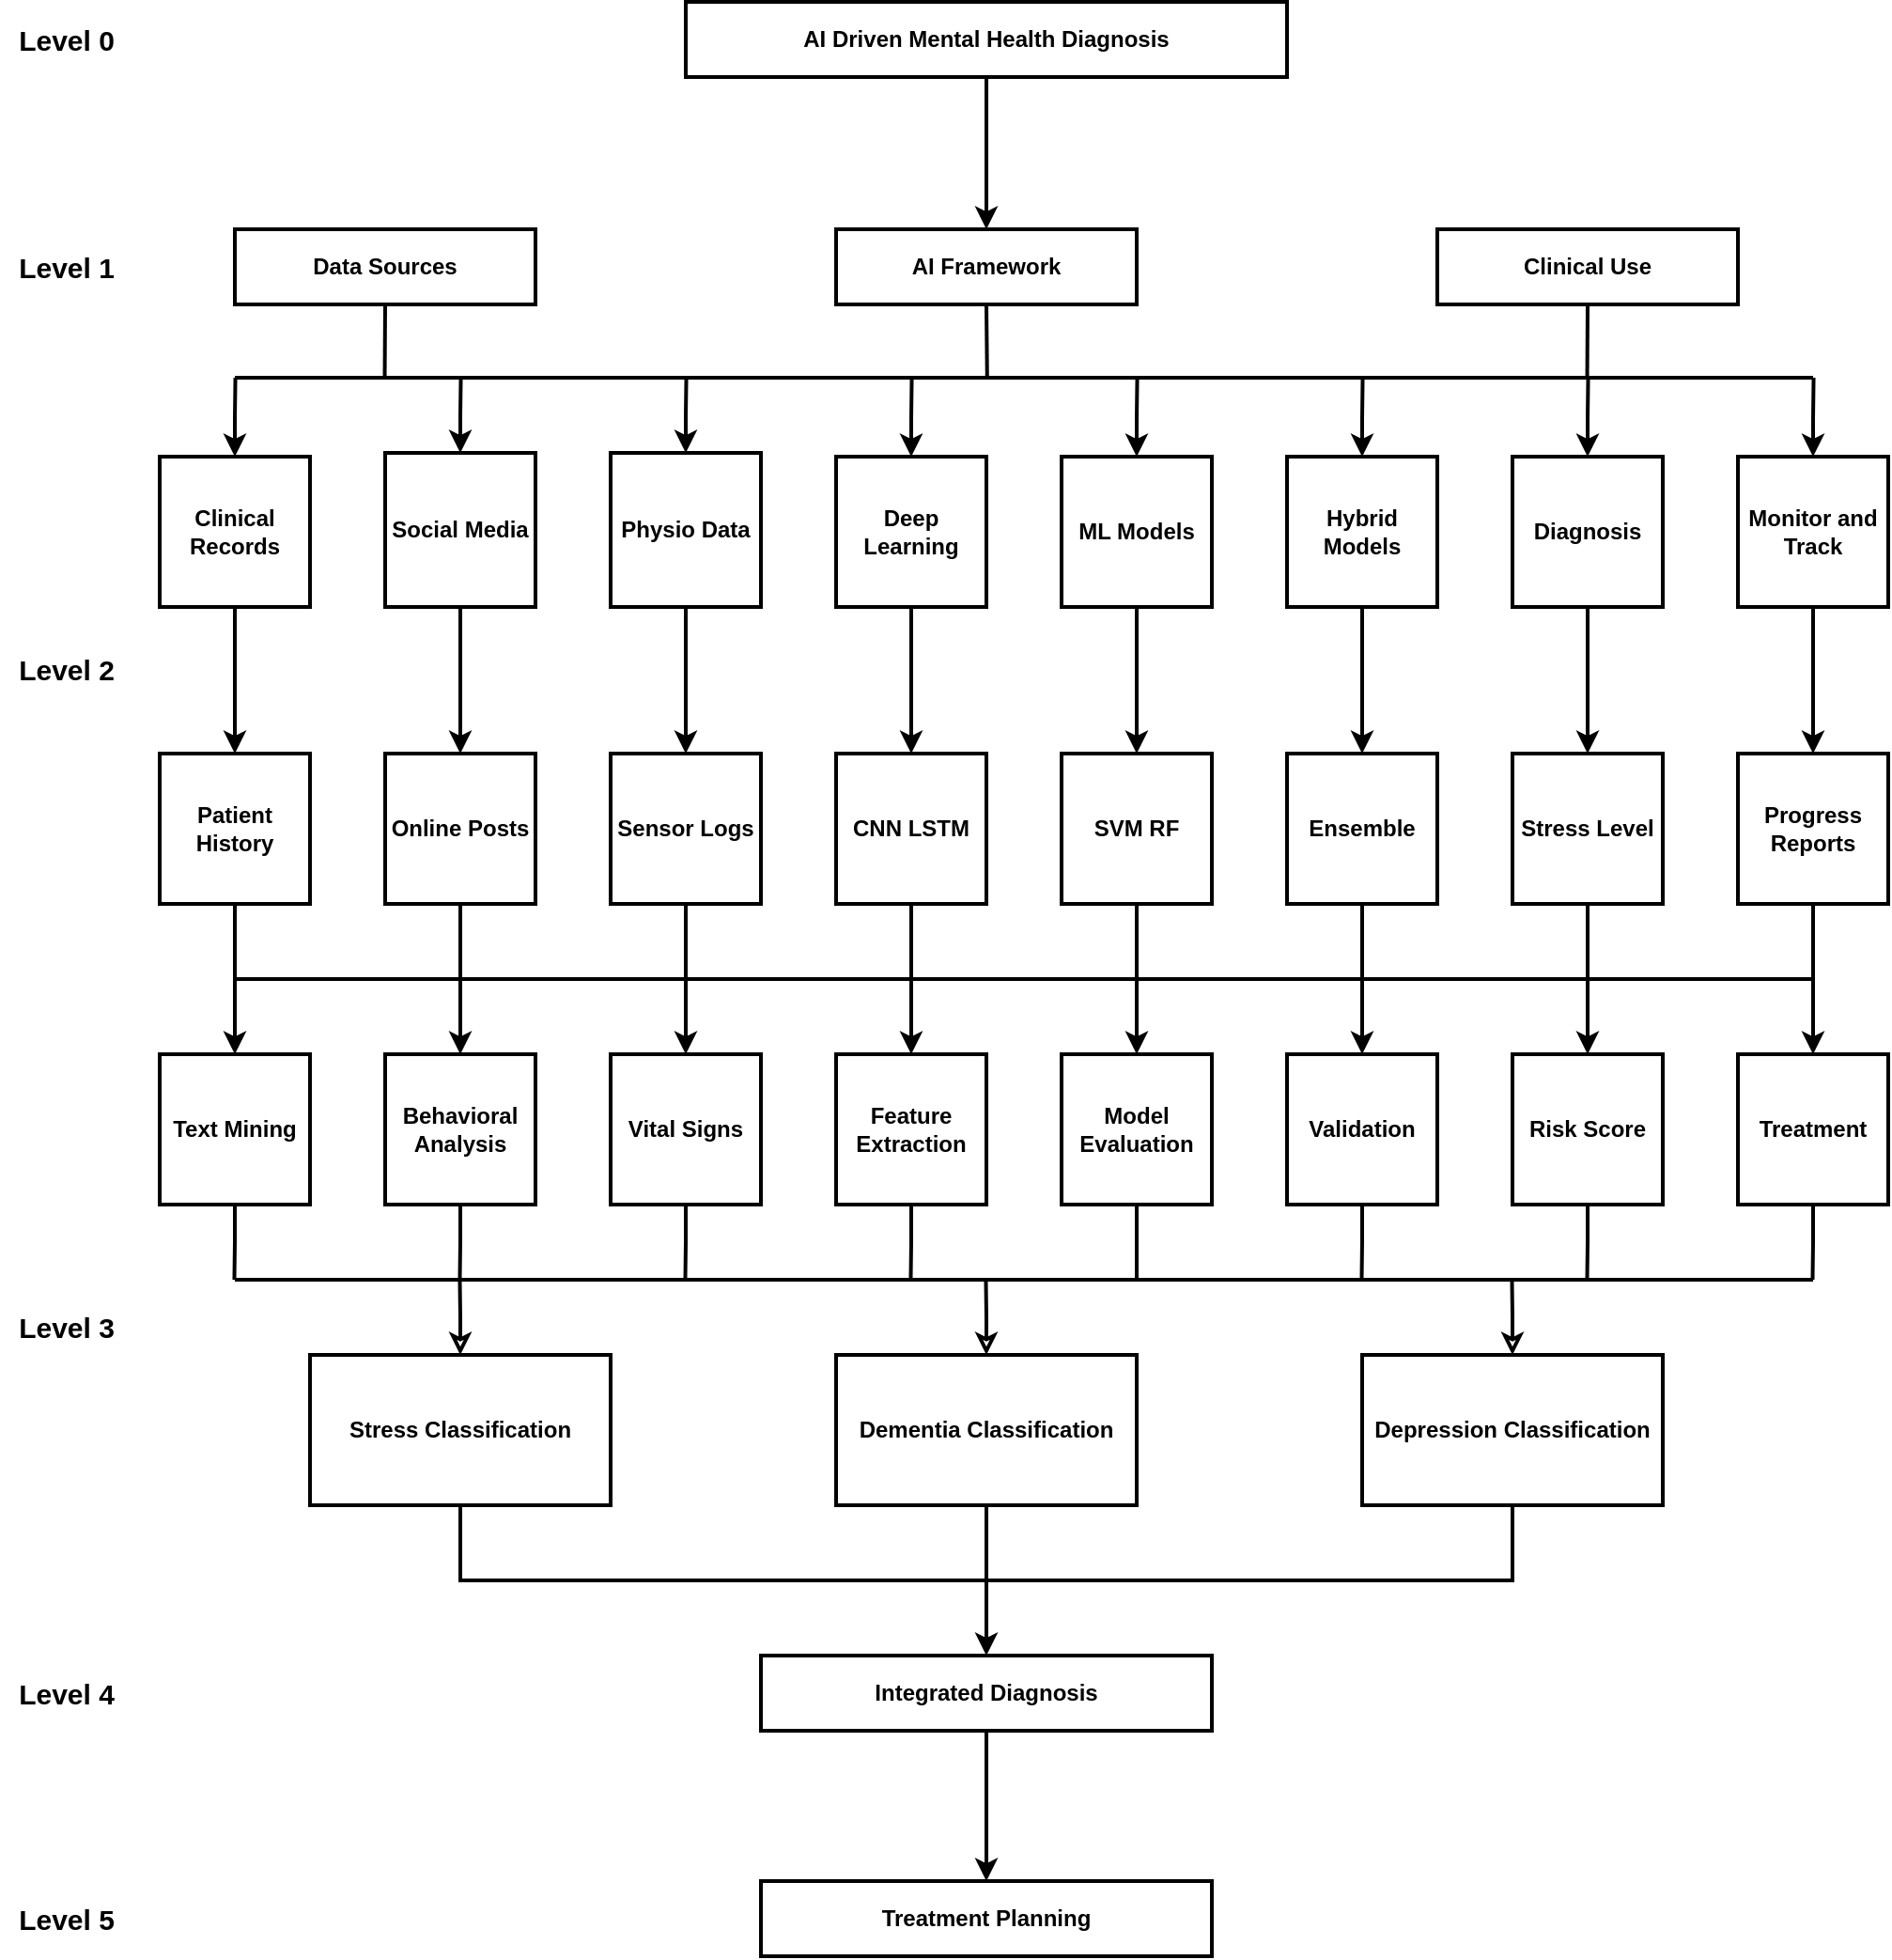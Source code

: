 <mxfile version="26.0.16">
  <diagram name="Page-1" id="wCJP9mL3nlP1UiXyXOGK">
    <mxGraphModel dx="1852" dy="531" grid="1" gridSize="10" guides="1" tooltips="1" connect="1" arrows="1" fold="1" page="1" pageScale="1" pageWidth="850" pageHeight="1100" math="0" shadow="0">
      <root>
        <mxCell id="0" />
        <mxCell id="1" parent="0" />
        <mxCell id="fVlxTWabOysDtFiflhQX-40" style="edgeStyle=orthogonalEdgeStyle;rounded=0;orthogonalLoop=1;jettySize=auto;html=1;exitX=0.5;exitY=1;exitDx=0;exitDy=0;entryX=0.5;entryY=0;entryDx=0;entryDy=0;strokeWidth=2;fontStyle=1" parent="1" source="fVlxTWabOysDtFiflhQX-1" target="fVlxTWabOysDtFiflhQX-3" edge="1">
          <mxGeometry relative="1" as="geometry" />
        </mxCell>
        <mxCell id="fVlxTWabOysDtFiflhQX-1" value="AI Driven Mental Health Diagnosis" style="rounded=0;whiteSpace=wrap;html=1;strokeWidth=2;fontStyle=1" parent="1" vertex="1">
          <mxGeometry x="360" y="80" width="320" height="40" as="geometry" />
        </mxCell>
        <mxCell id="fVlxTWabOysDtFiflhQX-51" style="edgeStyle=orthogonalEdgeStyle;rounded=0;orthogonalLoop=1;jettySize=auto;html=1;exitX=0.5;exitY=1;exitDx=0;exitDy=0;endArrow=none;startFill=0;strokeWidth=2;" parent="1" source="fVlxTWabOysDtFiflhQX-2" edge="1">
          <mxGeometry relative="1" as="geometry">
            <mxPoint x="199.769" y="280" as="targetPoint" />
          </mxGeometry>
        </mxCell>
        <mxCell id="fVlxTWabOysDtFiflhQX-2" value="Data Sources" style="whiteSpace=wrap;html=1;strokeWidth=2;fontStyle=1" parent="1" vertex="1">
          <mxGeometry x="120" y="201" width="160" height="40" as="geometry" />
        </mxCell>
        <mxCell id="fVlxTWabOysDtFiflhQX-46" style="edgeStyle=orthogonalEdgeStyle;rounded=0;orthogonalLoop=1;jettySize=auto;html=1;exitX=0.5;exitY=1;exitDx=0;exitDy=0;endArrow=none;startFill=0;strokeWidth=2;" parent="1" source="fVlxTWabOysDtFiflhQX-3" edge="1">
          <mxGeometry relative="1" as="geometry">
            <mxPoint x="520.4" y="280" as="targetPoint" />
          </mxGeometry>
        </mxCell>
        <mxCell id="fVlxTWabOysDtFiflhQX-3" value="AI Framework" style="whiteSpace=wrap;html=1;strokeWidth=2;fontStyle=1" parent="1" vertex="1">
          <mxGeometry x="440" y="201" width="160" height="40" as="geometry" />
        </mxCell>
        <mxCell id="fVlxTWabOysDtFiflhQX-52" style="edgeStyle=orthogonalEdgeStyle;rounded=0;orthogonalLoop=1;jettySize=auto;html=1;exitX=0.5;exitY=1;exitDx=0;exitDy=0;endArrow=none;startFill=0;strokeWidth=2;" parent="1" source="fVlxTWabOysDtFiflhQX-4" edge="1">
          <mxGeometry relative="1" as="geometry">
            <mxPoint x="839.769" y="280" as="targetPoint" />
          </mxGeometry>
        </mxCell>
        <mxCell id="fVlxTWabOysDtFiflhQX-4" value="Clinical Use" style="whiteSpace=wrap;html=1;strokeWidth=2;fontStyle=1" parent="1" vertex="1">
          <mxGeometry x="760" y="201" width="160" height="40" as="geometry" />
        </mxCell>
        <mxCell id="fVlxTWabOysDtFiflhQX-53" style="edgeStyle=orthogonalEdgeStyle;rounded=0;orthogonalLoop=1;jettySize=auto;html=1;exitX=0.5;exitY=1;exitDx=0;exitDy=0;entryX=0.5;entryY=0;entryDx=0;entryDy=0;strokeWidth=2;" parent="1" source="fVlxTWabOysDtFiflhQX-5" target="fVlxTWabOysDtFiflhQX-13" edge="1">
          <mxGeometry relative="1" as="geometry" />
        </mxCell>
        <mxCell id="fVlxTWabOysDtFiflhQX-78" style="edgeStyle=orthogonalEdgeStyle;rounded=0;orthogonalLoop=1;jettySize=auto;html=1;exitX=0.5;exitY=0;exitDx=0;exitDy=0;startArrow=classic;startFill=1;endArrow=none;strokeWidth=2;" parent="1" source="fVlxTWabOysDtFiflhQX-5" edge="1">
          <mxGeometry relative="1" as="geometry">
            <mxPoint x="120.273" y="280" as="targetPoint" />
          </mxGeometry>
        </mxCell>
        <mxCell id="fVlxTWabOysDtFiflhQX-5" value="Clinical Records" style="whiteSpace=wrap;html=1;strokeWidth=2;fontStyle=1" parent="1" vertex="1">
          <mxGeometry x="80" y="322" width="80" height="80" as="geometry" />
        </mxCell>
        <mxCell id="fVlxTWabOysDtFiflhQX-54" style="edgeStyle=orthogonalEdgeStyle;rounded=0;orthogonalLoop=1;jettySize=auto;html=1;exitX=0.5;exitY=1;exitDx=0;exitDy=0;entryX=0.5;entryY=0;entryDx=0;entryDy=0;strokeWidth=2;" parent="1" source="fVlxTWabOysDtFiflhQX-6" target="fVlxTWabOysDtFiflhQX-14" edge="1">
          <mxGeometry relative="1" as="geometry" />
        </mxCell>
        <mxCell id="fVlxTWabOysDtFiflhQX-79" style="edgeStyle=orthogonalEdgeStyle;rounded=0;orthogonalLoop=1;jettySize=auto;html=1;exitX=0.5;exitY=0;exitDx=0;exitDy=0;startArrow=classic;startFill=1;endArrow=none;strokeWidth=2;" parent="1" source="fVlxTWabOysDtFiflhQX-6" edge="1">
          <mxGeometry relative="1" as="geometry">
            <mxPoint x="240.273" y="280" as="targetPoint" />
          </mxGeometry>
        </mxCell>
        <mxCell id="fVlxTWabOysDtFiflhQX-6" value="Social Media" style="whiteSpace=wrap;html=1;strokeWidth=2;fontStyle=1" parent="1" vertex="1">
          <mxGeometry x="200" y="320" width="80" height="82" as="geometry" />
        </mxCell>
        <mxCell id="fVlxTWabOysDtFiflhQX-55" style="edgeStyle=orthogonalEdgeStyle;rounded=0;orthogonalLoop=1;jettySize=auto;html=1;exitX=0.5;exitY=1;exitDx=0;exitDy=0;entryX=0.5;entryY=0;entryDx=0;entryDy=0;strokeWidth=2;" parent="1" source="fVlxTWabOysDtFiflhQX-7" target="fVlxTWabOysDtFiflhQX-15" edge="1">
          <mxGeometry relative="1" as="geometry" />
        </mxCell>
        <mxCell id="fVlxTWabOysDtFiflhQX-80" style="edgeStyle=orthogonalEdgeStyle;rounded=0;orthogonalLoop=1;jettySize=auto;html=1;exitX=0.5;exitY=0;exitDx=0;exitDy=0;startArrow=classic;startFill=1;endArrow=none;strokeWidth=2;" parent="1" source="fVlxTWabOysDtFiflhQX-7" edge="1">
          <mxGeometry relative="1" as="geometry">
            <mxPoint x="360.273" y="280" as="targetPoint" />
          </mxGeometry>
        </mxCell>
        <mxCell id="fVlxTWabOysDtFiflhQX-7" value="Physio Data" style="whiteSpace=wrap;html=1;strokeWidth=2;fontStyle=1" parent="1" vertex="1">
          <mxGeometry x="320" y="320" width="80" height="82" as="geometry" />
        </mxCell>
        <mxCell id="fVlxTWabOysDtFiflhQX-56" style="edgeStyle=orthogonalEdgeStyle;rounded=0;orthogonalLoop=1;jettySize=auto;html=1;exitX=0.5;exitY=1;exitDx=0;exitDy=0;entryX=0.5;entryY=0;entryDx=0;entryDy=0;strokeWidth=2;" parent="1" source="fVlxTWabOysDtFiflhQX-8" target="fVlxTWabOysDtFiflhQX-16" edge="1">
          <mxGeometry relative="1" as="geometry" />
        </mxCell>
        <mxCell id="fVlxTWabOysDtFiflhQX-81" style="edgeStyle=orthogonalEdgeStyle;rounded=0;orthogonalLoop=1;jettySize=auto;html=1;exitX=0.5;exitY=0;exitDx=0;exitDy=0;startArrow=classic;startFill=1;endArrow=none;strokeWidth=2;" parent="1" source="fVlxTWabOysDtFiflhQX-8" edge="1">
          <mxGeometry relative="1" as="geometry">
            <mxPoint x="480.273" y="280" as="targetPoint" />
          </mxGeometry>
        </mxCell>
        <mxCell id="fVlxTWabOysDtFiflhQX-8" value="Deep Learning" style="whiteSpace=wrap;html=1;strokeWidth=2;fontStyle=1" parent="1" vertex="1">
          <mxGeometry x="440" y="322" width="80" height="80" as="geometry" />
        </mxCell>
        <mxCell id="fVlxTWabOysDtFiflhQX-57" style="edgeStyle=orthogonalEdgeStyle;rounded=0;orthogonalLoop=1;jettySize=auto;html=1;exitX=0.5;exitY=1;exitDx=0;exitDy=0;entryX=0.5;entryY=0;entryDx=0;entryDy=0;strokeWidth=2;" parent="1" source="fVlxTWabOysDtFiflhQX-9" target="fVlxTWabOysDtFiflhQX-17" edge="1">
          <mxGeometry relative="1" as="geometry" />
        </mxCell>
        <mxCell id="fVlxTWabOysDtFiflhQX-82" style="edgeStyle=orthogonalEdgeStyle;rounded=0;orthogonalLoop=1;jettySize=auto;html=1;exitX=0.5;exitY=0;exitDx=0;exitDy=0;startArrow=classic;startFill=1;endArrow=none;strokeWidth=2;" parent="1" source="fVlxTWabOysDtFiflhQX-9" edge="1">
          <mxGeometry relative="1" as="geometry">
            <mxPoint x="600.273" y="280" as="targetPoint" />
          </mxGeometry>
        </mxCell>
        <mxCell id="fVlxTWabOysDtFiflhQX-9" value="ML Models" style="whiteSpace=wrap;html=1;strokeWidth=2;fontStyle=1" parent="1" vertex="1">
          <mxGeometry x="560" y="322" width="80" height="80" as="geometry" />
        </mxCell>
        <mxCell id="fVlxTWabOysDtFiflhQX-58" style="edgeStyle=orthogonalEdgeStyle;rounded=0;orthogonalLoop=1;jettySize=auto;html=1;exitX=0.5;exitY=1;exitDx=0;exitDy=0;entryX=0.5;entryY=0;entryDx=0;entryDy=0;strokeWidth=2;" parent="1" source="fVlxTWabOysDtFiflhQX-10" target="fVlxTWabOysDtFiflhQX-18" edge="1">
          <mxGeometry relative="1" as="geometry" />
        </mxCell>
        <mxCell id="fVlxTWabOysDtFiflhQX-83" style="edgeStyle=orthogonalEdgeStyle;rounded=0;orthogonalLoop=1;jettySize=auto;html=1;exitX=0.5;exitY=0;exitDx=0;exitDy=0;startArrow=classic;startFill=1;endArrow=none;strokeWidth=2;" parent="1" source="fVlxTWabOysDtFiflhQX-10" edge="1">
          <mxGeometry relative="1" as="geometry">
            <mxPoint x="720.273" y="280" as="targetPoint" />
          </mxGeometry>
        </mxCell>
        <mxCell id="fVlxTWabOysDtFiflhQX-10" value="Hybrid Models" style="whiteSpace=wrap;html=1;strokeWidth=2;fontStyle=1" parent="1" vertex="1">
          <mxGeometry x="680" y="322" width="80" height="80" as="geometry" />
        </mxCell>
        <mxCell id="fVlxTWabOysDtFiflhQX-59" style="edgeStyle=orthogonalEdgeStyle;rounded=0;orthogonalLoop=1;jettySize=auto;html=1;exitX=0.5;exitY=1;exitDx=0;exitDy=0;entryX=0.5;entryY=0;entryDx=0;entryDy=0;strokeWidth=2;" parent="1" source="fVlxTWabOysDtFiflhQX-11" target="fVlxTWabOysDtFiflhQX-19" edge="1">
          <mxGeometry relative="1" as="geometry" />
        </mxCell>
        <mxCell id="fVlxTWabOysDtFiflhQX-84" style="edgeStyle=orthogonalEdgeStyle;rounded=0;orthogonalLoop=1;jettySize=auto;html=1;exitX=0.5;exitY=0;exitDx=0;exitDy=0;startArrow=classic;startFill=1;endArrow=none;strokeWidth=2;" parent="1" source="fVlxTWabOysDtFiflhQX-11" edge="1">
          <mxGeometry relative="1" as="geometry">
            <mxPoint x="840.273" y="280" as="targetPoint" />
          </mxGeometry>
        </mxCell>
        <mxCell id="fVlxTWabOysDtFiflhQX-11" value="Diagnosis" style="whiteSpace=wrap;html=1;strokeWidth=2;fontStyle=1" parent="1" vertex="1">
          <mxGeometry x="800" y="322" width="80" height="80" as="geometry" />
        </mxCell>
        <mxCell id="fVlxTWabOysDtFiflhQX-60" style="edgeStyle=orthogonalEdgeStyle;rounded=0;orthogonalLoop=1;jettySize=auto;html=1;exitX=0.5;exitY=1;exitDx=0;exitDy=0;entryX=0.5;entryY=0;entryDx=0;entryDy=0;strokeWidth=2;" parent="1" source="fVlxTWabOysDtFiflhQX-12" target="fVlxTWabOysDtFiflhQX-20" edge="1">
          <mxGeometry relative="1" as="geometry" />
        </mxCell>
        <mxCell id="fVlxTWabOysDtFiflhQX-85" style="edgeStyle=orthogonalEdgeStyle;rounded=0;orthogonalLoop=1;jettySize=auto;html=1;exitX=0.5;exitY=0;exitDx=0;exitDy=0;startArrow=classic;startFill=1;endArrow=none;strokeWidth=2;" parent="1" source="fVlxTWabOysDtFiflhQX-12" edge="1">
          <mxGeometry relative="1" as="geometry">
            <mxPoint x="960.273" y="280" as="targetPoint" />
          </mxGeometry>
        </mxCell>
        <mxCell id="fVlxTWabOysDtFiflhQX-12" value="Monitor and Track" style="whiteSpace=wrap;html=1;strokeWidth=2;fontStyle=1" parent="1" vertex="1">
          <mxGeometry x="920" y="322" width="80" height="80" as="geometry" />
        </mxCell>
        <mxCell id="fVlxTWabOysDtFiflhQX-61" style="edgeStyle=orthogonalEdgeStyle;rounded=0;orthogonalLoop=1;jettySize=auto;html=1;exitX=0.5;exitY=1;exitDx=0;exitDy=0;entryX=0.5;entryY=0;entryDx=0;entryDy=0;strokeWidth=2;" parent="1" source="fVlxTWabOysDtFiflhQX-13" target="fVlxTWabOysDtFiflhQX-21" edge="1">
          <mxGeometry relative="1" as="geometry" />
        </mxCell>
        <mxCell id="fVlxTWabOysDtFiflhQX-13" value="Patient History" style="whiteSpace=wrap;html=1;strokeWidth=2;fontStyle=1" parent="1" vertex="1">
          <mxGeometry x="80" y="480" width="80" height="80" as="geometry" />
        </mxCell>
        <mxCell id="fVlxTWabOysDtFiflhQX-62" style="edgeStyle=orthogonalEdgeStyle;rounded=0;orthogonalLoop=1;jettySize=auto;html=1;exitX=0.5;exitY=1;exitDx=0;exitDy=0;entryX=0.5;entryY=0;entryDx=0;entryDy=0;strokeWidth=2;" parent="1" source="fVlxTWabOysDtFiflhQX-14" target="fVlxTWabOysDtFiflhQX-22" edge="1">
          <mxGeometry relative="1" as="geometry" />
        </mxCell>
        <mxCell id="fVlxTWabOysDtFiflhQX-14" value="Online Posts" style="whiteSpace=wrap;html=1;strokeWidth=2;fontStyle=1" parent="1" vertex="1">
          <mxGeometry x="200" y="480" width="80" height="80" as="geometry" />
        </mxCell>
        <mxCell id="fVlxTWabOysDtFiflhQX-63" style="edgeStyle=orthogonalEdgeStyle;rounded=0;orthogonalLoop=1;jettySize=auto;html=1;exitX=0.5;exitY=1;exitDx=0;exitDy=0;entryX=0.5;entryY=0;entryDx=0;entryDy=0;strokeWidth=2;" parent="1" source="fVlxTWabOysDtFiflhQX-15" target="fVlxTWabOysDtFiflhQX-23" edge="1">
          <mxGeometry relative="1" as="geometry" />
        </mxCell>
        <mxCell id="fVlxTWabOysDtFiflhQX-15" value="Sensor Logs" style="whiteSpace=wrap;html=1;strokeWidth=2;fontStyle=1" parent="1" vertex="1">
          <mxGeometry x="320" y="480" width="80" height="80" as="geometry" />
        </mxCell>
        <mxCell id="fVlxTWabOysDtFiflhQX-64" style="edgeStyle=orthogonalEdgeStyle;rounded=0;orthogonalLoop=1;jettySize=auto;html=1;exitX=0.5;exitY=1;exitDx=0;exitDy=0;entryX=0.5;entryY=0;entryDx=0;entryDy=0;strokeWidth=2;" parent="1" source="fVlxTWabOysDtFiflhQX-16" target="fVlxTWabOysDtFiflhQX-24" edge="1">
          <mxGeometry relative="1" as="geometry" />
        </mxCell>
        <mxCell id="fVlxTWabOysDtFiflhQX-16" value="CNN LSTM" style="whiteSpace=wrap;html=1;strokeWidth=2;fontStyle=1" parent="1" vertex="1">
          <mxGeometry x="440" y="480" width="80" height="80" as="geometry" />
        </mxCell>
        <mxCell id="fVlxTWabOysDtFiflhQX-65" style="edgeStyle=orthogonalEdgeStyle;rounded=0;orthogonalLoop=1;jettySize=auto;html=1;exitX=0.5;exitY=1;exitDx=0;exitDy=0;entryX=0.5;entryY=0;entryDx=0;entryDy=0;strokeWidth=2;" parent="1" source="fVlxTWabOysDtFiflhQX-17" target="fVlxTWabOysDtFiflhQX-25" edge="1">
          <mxGeometry relative="1" as="geometry" />
        </mxCell>
        <mxCell id="fVlxTWabOysDtFiflhQX-17" value="SVM RF" style="whiteSpace=wrap;html=1;strokeWidth=2;fontStyle=1" parent="1" vertex="1">
          <mxGeometry x="560" y="480" width="80" height="80" as="geometry" />
        </mxCell>
        <mxCell id="fVlxTWabOysDtFiflhQX-66" style="edgeStyle=orthogonalEdgeStyle;rounded=0;orthogonalLoop=1;jettySize=auto;html=1;exitX=0.5;exitY=1;exitDx=0;exitDy=0;entryX=0.5;entryY=0;entryDx=0;entryDy=0;strokeWidth=2;" parent="1" source="fVlxTWabOysDtFiflhQX-18" target="fVlxTWabOysDtFiflhQX-45" edge="1">
          <mxGeometry relative="1" as="geometry" />
        </mxCell>
        <mxCell id="fVlxTWabOysDtFiflhQX-18" value="Ensemble" style="whiteSpace=wrap;html=1;strokeWidth=2;fontStyle=1" parent="1" vertex="1">
          <mxGeometry x="680" y="480" width="80" height="80" as="geometry" />
        </mxCell>
        <mxCell id="fVlxTWabOysDtFiflhQX-67" style="edgeStyle=orthogonalEdgeStyle;rounded=0;orthogonalLoop=1;jettySize=auto;html=1;exitX=0.5;exitY=1;exitDx=0;exitDy=0;entryX=0.5;entryY=0;entryDx=0;entryDy=0;strokeWidth=2;" parent="1" source="fVlxTWabOysDtFiflhQX-19" target="fVlxTWabOysDtFiflhQX-26" edge="1">
          <mxGeometry relative="1" as="geometry" />
        </mxCell>
        <mxCell id="fVlxTWabOysDtFiflhQX-19" value="Stress Level" style="whiteSpace=wrap;html=1;strokeWidth=2;fontStyle=1" parent="1" vertex="1">
          <mxGeometry x="800" y="480" width="80" height="80" as="geometry" />
        </mxCell>
        <mxCell id="fVlxTWabOysDtFiflhQX-68" style="edgeStyle=orthogonalEdgeStyle;rounded=0;orthogonalLoop=1;jettySize=auto;html=1;exitX=0.5;exitY=1;exitDx=0;exitDy=0;entryX=0.5;entryY=0;entryDx=0;entryDy=0;strokeWidth=2;" parent="1" source="fVlxTWabOysDtFiflhQX-20" target="fVlxTWabOysDtFiflhQX-27" edge="1">
          <mxGeometry relative="1" as="geometry" />
        </mxCell>
        <mxCell id="fVlxTWabOysDtFiflhQX-20" value="Progress Reports" style="whiteSpace=wrap;html=1;strokeWidth=2;fontStyle=1" parent="1" vertex="1">
          <mxGeometry x="920" y="480" width="80" height="80" as="geometry" />
        </mxCell>
        <mxCell id="fVlxTWabOysDtFiflhQX-69" style="edgeStyle=orthogonalEdgeStyle;rounded=0;orthogonalLoop=1;jettySize=auto;html=1;exitX=0.5;exitY=1;exitDx=0;exitDy=0;endArrow=none;startFill=0;strokeWidth=2;" parent="1" source="fVlxTWabOysDtFiflhQX-21" edge="1">
          <mxGeometry relative="1" as="geometry">
            <mxPoint x="119.737" y="760" as="targetPoint" />
          </mxGeometry>
        </mxCell>
        <mxCell id="fVlxTWabOysDtFiflhQX-21" value="Text Mining" style="whiteSpace=wrap;html=1;strokeWidth=2;fontStyle=1" parent="1" vertex="1">
          <mxGeometry x="80" y="640" width="80" height="80" as="geometry" />
        </mxCell>
        <mxCell id="fVlxTWabOysDtFiflhQX-70" style="edgeStyle=orthogonalEdgeStyle;rounded=0;orthogonalLoop=1;jettySize=auto;html=1;exitX=0.5;exitY=1;exitDx=0;exitDy=0;endArrow=none;startFill=0;strokeWidth=2;" parent="1" source="fVlxTWabOysDtFiflhQX-22" edge="1">
          <mxGeometry relative="1" as="geometry">
            <mxPoint x="239.737" y="760" as="targetPoint" />
          </mxGeometry>
        </mxCell>
        <mxCell id="fVlxTWabOysDtFiflhQX-22" value="Behavioral Analysis" style="whiteSpace=wrap;html=1;strokeWidth=2;fontStyle=1" parent="1" vertex="1">
          <mxGeometry x="200" y="640" width="80" height="80" as="geometry" />
        </mxCell>
        <mxCell id="fVlxTWabOysDtFiflhQX-71" style="edgeStyle=orthogonalEdgeStyle;rounded=0;orthogonalLoop=1;jettySize=auto;html=1;exitX=0.5;exitY=1;exitDx=0;exitDy=0;endArrow=none;startFill=0;strokeWidth=2;" parent="1" source="fVlxTWabOysDtFiflhQX-23" edge="1">
          <mxGeometry relative="1" as="geometry">
            <mxPoint x="359.737" y="760" as="targetPoint" />
          </mxGeometry>
        </mxCell>
        <mxCell id="fVlxTWabOysDtFiflhQX-23" value="Vital Signs" style="whiteSpace=wrap;html=1;strokeWidth=2;fontStyle=1" parent="1" vertex="1">
          <mxGeometry x="320" y="640" width="80" height="80" as="geometry" />
        </mxCell>
        <mxCell id="fVlxTWabOysDtFiflhQX-72" style="edgeStyle=orthogonalEdgeStyle;rounded=0;orthogonalLoop=1;jettySize=auto;html=1;exitX=0.5;exitY=1;exitDx=0;exitDy=0;endArrow=none;startFill=0;strokeWidth=2;" parent="1" source="fVlxTWabOysDtFiflhQX-24" edge="1">
          <mxGeometry relative="1" as="geometry">
            <mxPoint x="479.737" y="760" as="targetPoint" />
          </mxGeometry>
        </mxCell>
        <mxCell id="fVlxTWabOysDtFiflhQX-24" value="Feature Extraction" style="whiteSpace=wrap;html=1;strokeWidth=2;fontStyle=1" parent="1" vertex="1">
          <mxGeometry x="440" y="640" width="80" height="80" as="geometry" />
        </mxCell>
        <mxCell id="fVlxTWabOysDtFiflhQX-73" style="edgeStyle=orthogonalEdgeStyle;rounded=0;orthogonalLoop=1;jettySize=auto;html=1;exitX=0.5;exitY=1;exitDx=0;exitDy=0;endArrow=none;startFill=0;strokeWidth=2;" parent="1" source="fVlxTWabOysDtFiflhQX-25" edge="1">
          <mxGeometry relative="1" as="geometry">
            <mxPoint x="600" y="760" as="targetPoint" />
          </mxGeometry>
        </mxCell>
        <mxCell id="fVlxTWabOysDtFiflhQX-25" value="Model Evaluation" style="whiteSpace=wrap;html=1;strokeWidth=2;fontStyle=1" parent="1" vertex="1">
          <mxGeometry x="560" y="640" width="80" height="80" as="geometry" />
        </mxCell>
        <mxCell id="fVlxTWabOysDtFiflhQX-75" style="edgeStyle=orthogonalEdgeStyle;rounded=0;orthogonalLoop=1;jettySize=auto;html=1;exitX=0.5;exitY=1;exitDx=0;exitDy=0;endArrow=none;startFill=0;strokeWidth=2;" parent="1" source="fVlxTWabOysDtFiflhQX-26" edge="1">
          <mxGeometry relative="1" as="geometry">
            <mxPoint x="839.737" y="760" as="targetPoint" />
          </mxGeometry>
        </mxCell>
        <mxCell id="fVlxTWabOysDtFiflhQX-26" value="Risk Score" style="whiteSpace=wrap;html=1;strokeWidth=2;fontStyle=1" parent="1" vertex="1">
          <mxGeometry x="800" y="640" width="80" height="80" as="geometry" />
        </mxCell>
        <mxCell id="fVlxTWabOysDtFiflhQX-76" style="edgeStyle=orthogonalEdgeStyle;rounded=0;orthogonalLoop=1;jettySize=auto;html=1;exitX=0.5;exitY=1;exitDx=0;exitDy=0;endArrow=none;startFill=0;strokeWidth=2;" parent="1" source="fVlxTWabOysDtFiflhQX-27" edge="1">
          <mxGeometry relative="1" as="geometry">
            <mxPoint x="959.737" y="760" as="targetPoint" />
          </mxGeometry>
        </mxCell>
        <mxCell id="fVlxTWabOysDtFiflhQX-27" value="Treatment" style="whiteSpace=wrap;html=1;strokeWidth=2;fontStyle=1" parent="1" vertex="1">
          <mxGeometry x="920" y="640" width="80" height="80" as="geometry" />
        </mxCell>
        <mxCell id="fVlxTWabOysDtFiflhQX-88" style="edgeStyle=orthogonalEdgeStyle;rounded=0;orthogonalLoop=1;jettySize=auto;html=1;exitX=0.5;exitY=0;exitDx=0;exitDy=0;startArrow=classic;startFill=0;endArrow=none;strokeWidth=2;" parent="1" source="fVlxTWabOysDtFiflhQX-28" edge="1">
          <mxGeometry relative="1" as="geometry">
            <mxPoint x="239.737" y="760" as="targetPoint" />
          </mxGeometry>
        </mxCell>
        <mxCell id="Q1TMj_VcsZiHYRKOq5gO-1" style="edgeStyle=orthogonalEdgeStyle;rounded=0;orthogonalLoop=1;jettySize=auto;html=1;exitX=0.5;exitY=1;exitDx=0;exitDy=0;endArrow=none;startFill=0;strokeWidth=2;" edge="1" parent="1" source="fVlxTWabOysDtFiflhQX-28">
          <mxGeometry relative="1" as="geometry">
            <mxPoint x="520" y="920" as="targetPoint" />
            <Array as="points">
              <mxPoint x="240" y="920" />
            </Array>
          </mxGeometry>
        </mxCell>
        <mxCell id="fVlxTWabOysDtFiflhQX-28" value="Stress Classification" style="whiteSpace=wrap;html=1;strokeWidth=2;fontStyle=1" parent="1" vertex="1">
          <mxGeometry x="160" y="800" width="160" height="80" as="geometry" />
        </mxCell>
        <mxCell id="fVlxTWabOysDtFiflhQX-89" style="edgeStyle=orthogonalEdgeStyle;rounded=0;orthogonalLoop=1;jettySize=auto;html=1;exitX=0.5;exitY=0;exitDx=0;exitDy=0;startArrow=classic;startFill=0;endArrow=none;strokeWidth=2;" parent="1" source="fVlxTWabOysDtFiflhQX-29" edge="1">
          <mxGeometry relative="1" as="geometry">
            <mxPoint x="519.737" y="760" as="targetPoint" />
          </mxGeometry>
        </mxCell>
        <mxCell id="fVlxTWabOysDtFiflhQX-91" style="edgeStyle=orthogonalEdgeStyle;rounded=0;orthogonalLoop=1;jettySize=auto;html=1;exitX=0.5;exitY=1;exitDx=0;exitDy=0;entryX=0.5;entryY=0;entryDx=0;entryDy=0;strokeWidth=2;" parent="1" source="fVlxTWabOysDtFiflhQX-29" target="fVlxTWabOysDtFiflhQX-31" edge="1">
          <mxGeometry relative="1" as="geometry" />
        </mxCell>
        <mxCell id="fVlxTWabOysDtFiflhQX-29" value="Dementia Classification" style="whiteSpace=wrap;html=1;strokeWidth=2;fontStyle=1" parent="1" vertex="1">
          <mxGeometry x="440" y="800" width="160" height="80" as="geometry" />
        </mxCell>
        <mxCell id="fVlxTWabOysDtFiflhQX-90" style="edgeStyle=orthogonalEdgeStyle;rounded=0;orthogonalLoop=1;jettySize=auto;html=1;exitX=0.5;exitY=0;exitDx=0;exitDy=0;startArrow=classic;startFill=0;endArrow=none;strokeWidth=2;" parent="1" source="fVlxTWabOysDtFiflhQX-30" edge="1">
          <mxGeometry relative="1" as="geometry">
            <mxPoint x="799.737" y="760" as="targetPoint" />
          </mxGeometry>
        </mxCell>
        <mxCell id="Q1TMj_VcsZiHYRKOq5gO-3" style="edgeStyle=orthogonalEdgeStyle;rounded=0;orthogonalLoop=1;jettySize=auto;html=1;exitX=0.5;exitY=1;exitDx=0;exitDy=0;endArrow=none;startFill=0;strokeWidth=2;" edge="1" parent="1" source="fVlxTWabOysDtFiflhQX-30">
          <mxGeometry relative="1" as="geometry">
            <mxPoint x="520" y="920" as="targetPoint" />
            <Array as="points">
              <mxPoint x="800" y="920" />
            </Array>
          </mxGeometry>
        </mxCell>
        <mxCell id="fVlxTWabOysDtFiflhQX-30" value="Depression Classification" style="whiteSpace=wrap;html=1;strokeWidth=2;fontStyle=1" parent="1" vertex="1">
          <mxGeometry x="720" y="800" width="160" height="80" as="geometry" />
        </mxCell>
        <mxCell id="fVlxTWabOysDtFiflhQX-92" style="edgeStyle=orthogonalEdgeStyle;rounded=0;orthogonalLoop=1;jettySize=auto;html=1;exitX=0.5;exitY=1;exitDx=0;exitDy=0;strokeWidth=2;" parent="1" source="fVlxTWabOysDtFiflhQX-31" target="fVlxTWabOysDtFiflhQX-32" edge="1">
          <mxGeometry relative="1" as="geometry" />
        </mxCell>
        <mxCell id="fVlxTWabOysDtFiflhQX-31" value="Integrated Diagnosis" style="whiteSpace=wrap;html=1;strokeWidth=2;fontStyle=1" parent="1" vertex="1">
          <mxGeometry x="400" y="960" width="240" height="40" as="geometry" />
        </mxCell>
        <mxCell id="fVlxTWabOysDtFiflhQX-32" value="Treatment Planning" style="whiteSpace=wrap;html=1;strokeWidth=2;fontStyle=1" parent="1" vertex="1">
          <mxGeometry x="400" y="1080" width="240" height="40" as="geometry" />
        </mxCell>
        <mxCell id="fVlxTWabOysDtFiflhQX-33" value="Level 2" style="text;html=1;align=center;verticalAlign=middle;resizable=0;points=[];autosize=1;strokeColor=none;fillColor=none;strokeWidth=2;fontStyle=1;fontSize=15;" parent="1" vertex="1">
          <mxGeometry x="-5" y="420" width="70" height="30" as="geometry" />
        </mxCell>
        <mxCell id="fVlxTWabOysDtFiflhQX-34" value="Level 1" style="text;html=1;align=center;verticalAlign=middle;resizable=0;points=[];autosize=1;strokeColor=none;fillColor=none;strokeWidth=2;fontStyle=1;fontSize=15;" parent="1" vertex="1">
          <mxGeometry x="-5" y="206" width="70" height="30" as="geometry" />
        </mxCell>
        <mxCell id="fVlxTWabOysDtFiflhQX-35" value="Level 0" style="text;html=1;align=center;verticalAlign=middle;resizable=0;points=[];autosize=1;strokeColor=none;fillColor=none;strokeWidth=2;fontStyle=1;fontSize=15;" parent="1" vertex="1">
          <mxGeometry x="-5" y="85" width="70" height="30" as="geometry" />
        </mxCell>
        <mxCell id="fVlxTWabOysDtFiflhQX-36" value="Level 3" style="text;html=1;align=center;verticalAlign=middle;resizable=0;points=[];autosize=1;strokeColor=none;fillColor=none;strokeWidth=2;fontStyle=1;fontSize=15;" parent="1" vertex="1">
          <mxGeometry x="-5" y="770" width="70" height="30" as="geometry" />
        </mxCell>
        <mxCell id="fVlxTWabOysDtFiflhQX-37" value="Level 4" style="text;html=1;align=center;verticalAlign=middle;resizable=0;points=[];autosize=1;strokeColor=none;fillColor=none;strokeWidth=2;fontStyle=1;fontSize=15;" parent="1" vertex="1">
          <mxGeometry x="-5" y="965" width="70" height="30" as="geometry" />
        </mxCell>
        <mxCell id="fVlxTWabOysDtFiflhQX-38" value="Level 5" style="text;html=1;align=center;verticalAlign=middle;resizable=0;points=[];autosize=1;strokeColor=none;fillColor=none;strokeWidth=2;fontStyle=1;fontSize=15;" parent="1" vertex="1">
          <mxGeometry x="-5" y="1085" width="70" height="30" as="geometry" />
        </mxCell>
        <mxCell id="fVlxTWabOysDtFiflhQX-74" style="edgeStyle=orthogonalEdgeStyle;rounded=0;orthogonalLoop=1;jettySize=auto;html=1;exitX=0.5;exitY=1;exitDx=0;exitDy=0;endArrow=none;startFill=0;strokeWidth=2;" parent="1" source="fVlxTWabOysDtFiflhQX-45" edge="1">
          <mxGeometry relative="1" as="geometry">
            <mxPoint x="719.737" y="760" as="targetPoint" />
          </mxGeometry>
        </mxCell>
        <mxCell id="fVlxTWabOysDtFiflhQX-45" value="Validation" style="whiteSpace=wrap;html=1;strokeWidth=2;fontStyle=1" parent="1" vertex="1">
          <mxGeometry x="680" y="640" width="80" height="80" as="geometry" />
        </mxCell>
        <mxCell id="fVlxTWabOysDtFiflhQX-77" value="" style="endArrow=none;html=1;rounded=0;startArrow=none;startFill=0;strokeWidth=2;" parent="1" edge="1">
          <mxGeometry width="50" height="50" relative="1" as="geometry">
            <mxPoint x="120" y="280" as="sourcePoint" />
            <mxPoint x="960" y="280" as="targetPoint" />
          </mxGeometry>
        </mxCell>
        <mxCell id="fVlxTWabOysDtFiflhQX-86" value="" style="endArrow=none;html=1;rounded=0;strokeWidth=2;" parent="1" edge="1">
          <mxGeometry width="50" height="50" relative="1" as="geometry">
            <mxPoint x="960" y="600" as="sourcePoint" />
            <mxPoint x="120" y="600" as="targetPoint" />
          </mxGeometry>
        </mxCell>
        <mxCell id="fVlxTWabOysDtFiflhQX-87" value="" style="endArrow=none;html=1;rounded=0;strokeWidth=2;" parent="1" edge="1">
          <mxGeometry width="50" height="50" relative="1" as="geometry">
            <mxPoint x="960" y="760" as="sourcePoint" />
            <mxPoint x="120" y="760" as="targetPoint" />
          </mxGeometry>
        </mxCell>
      </root>
    </mxGraphModel>
  </diagram>
</mxfile>
